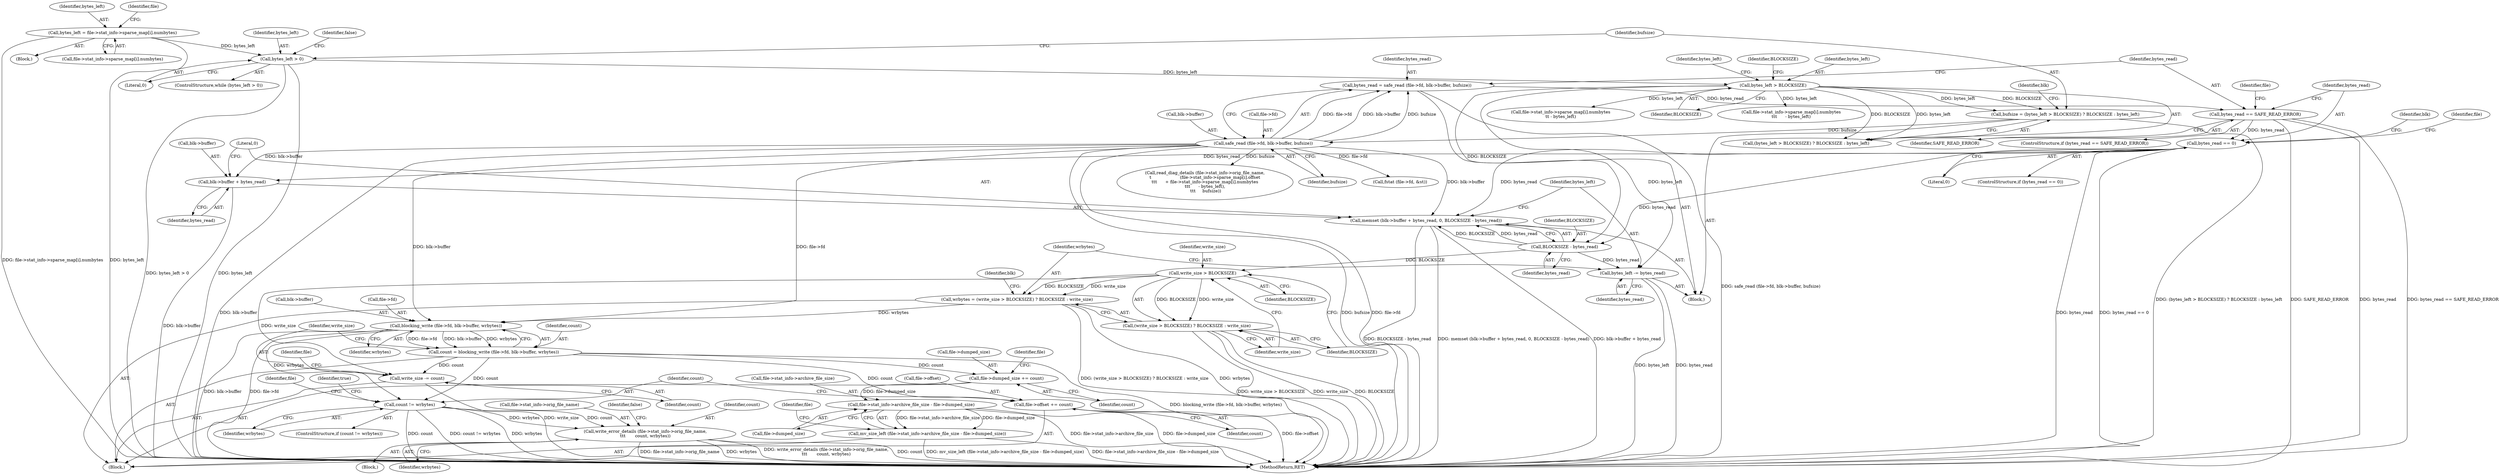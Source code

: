 digraph "0_savannah_c15c42ccd1e2377945fd0414eca1a49294bff454@API" {
"1000162" [label="(Call,bytes_read == SAFE_READ_ERROR)"];
"1000151" [label="(Call,bytes_read = safe_read (file->fd, blk->buffer, bufsize))"];
"1000153" [label="(Call,safe_read (file->fd, blk->buffer, bufsize))"];
"1000139" [label="(Call,bufsize = (bytes_left > BLOCKSIZE) ? BLOCKSIZE : bytes_left)"];
"1000142" [label="(Call,bytes_left > BLOCKSIZE)"];
"1000134" [label="(Call,bytes_left > 0)"];
"1000107" [label="(Call,bytes_left = file->stat_info->sparse_map[i].numbytes)"];
"1000198" [label="(Call,bytes_read == 0)"];
"1000287" [label="(Call,memset (blk->buffer + bytes_read, 0, BLOCKSIZE - bytes_read))"];
"1000288" [label="(Call,blk->buffer + bytes_read)"];
"1000294" [label="(Call,BLOCKSIZE - bytes_read)"];
"1000297" [label="(Call,bytes_left -= bytes_read)"];
"1000306" [label="(Call,write_size > BLOCKSIZE)"];
"1000303" [label="(Call,wrbytes = (write_size > BLOCKSIZE) ? BLOCKSIZE : write_size)"];
"1000332" [label="(Call,blocking_write (file->fd, blk->buffer, wrbytes))"];
"1000330" [label="(Call,count = blocking_write (file->fd, blk->buffer, wrbytes))"];
"1000340" [label="(Call,write_size -= count)"];
"1000343" [label="(Call,file->dumped_size += count)"];
"1000349" [label="(Call,file->stat_info->archive_file_size - file->dumped_size)"];
"1000348" [label="(Call,mv_size_left (file->stat_info->archive_file_size - file->dumped_size))"];
"1000358" [label="(Call,file->offset += count)"];
"1000364" [label="(Call,count != wrbytes)"];
"1000368" [label="(Call,write_error_details (file->stat_info->orig_file_name,\n\t\t\t       count, wrbytes))"];
"1000305" [label="(Call,(write_size > BLOCKSIZE) ? BLOCKSIZE : write_size)"];
"1000342" [label="(Identifier,count)"];
"1000309" [label="(Identifier,BLOCKSIZE)"];
"1000375" [label="(Identifier,wrbytes)"];
"1000107" [label="(Call,bytes_left = file->stat_info->sparse_map[i].numbytes)"];
"1000290" [label="(Identifier,blk)"];
"1000299" [label="(Identifier,bytes_read)"];
"1000360" [label="(Identifier,file)"];
"1000340" [label="(Call,write_size -= count)"];
"1000109" [label="(Call,file->stat_info->sparse_map[i].numbytes)"];
"1000108" [label="(Identifier,bytes_left)"];
"1000382" [label="(Identifier,false)"];
"1000166" [label="(Call,read_diag_details (file->stat_info->orig_file_name,\n\t                     (file->stat_info->sparse_map[i].offset\n\t\t\t      + file->stat_info->sparse_map[i].numbytes\n\t\t\t      - bytes_left),\n \t\t\t     bufsize))"];
"1000292" [label="(Identifier,bytes_read)"];
"1000371" [label="(Identifier,file)"];
"1000362" [label="(Identifier,count)"];
"1000144" [label="(Identifier,BLOCKSIZE)"];
"1000347" [label="(Identifier,count)"];
"1000152" [label="(Identifier,bytes_read)"];
"1000293" [label="(Literal,0)"];
"1000300" [label="(Block,)"];
"1000358" [label="(Call,file->offset += count)"];
"1000288" [label="(Call,blk->buffer + bytes_read)"];
"1000305" [label="(Call,(write_size > BLOCKSIZE) ? BLOCKSIZE : write_size)"];
"1000330" [label="(Call,count = blocking_write (file->fd, blk->buffer, wrbytes))"];
"1000307" [label="(Identifier,write_size)"];
"1000200" [label="(Literal,0)"];
"1000134" [label="(Call,bytes_left > 0)"];
"1000359" [label="(Call,file->offset)"];
"1000310" [label="(Identifier,write_size)"];
"1000287" [label="(Call,memset (blk->buffer + bytes_read, 0, BLOCKSIZE - bytes_read))"];
"1000343" [label="(Call,file->dumped_size += count)"];
"1000336" [label="(Call,blk->buffer)"];
"1000146" [label="(Identifier,bytes_left)"];
"1000182" [label="(Call,file->stat_info->sparse_map[i].numbytes\n\t\t\t      - bytes_left)"];
"1000295" [label="(Identifier,BLOCKSIZE)"];
"1000349" [label="(Call,file->stat_info->archive_file_size - file->dumped_size)"];
"1000308" [label="(Identifier,BLOCKSIZE)"];
"1000121" [label="(Identifier,file)"];
"1000332" [label="(Call,blocking_write (file->fd, blk->buffer, wrbytes))"];
"1000209" [label="(Identifier,file)"];
"1000313" [label="(Identifier,blk)"];
"1000145" [label="(Identifier,BLOCKSIZE)"];
"1000169" [label="(Identifier,file)"];
"1000369" [label="(Call,file->stat_info->orig_file_name)"];
"1000348" [label="(Call,mv_size_left (file->stat_info->archive_file_size - file->dumped_size))"];
"1000142" [label="(Call,bytes_left > BLOCKSIZE)"];
"1000135" [label="(Identifier,bytes_left)"];
"1000248" [label="(Call,file->stat_info->sparse_map[i].numbytes\n\t\t - bytes_left)"];
"1000141" [label="(Call,(bytes_left > BLOCKSIZE) ? BLOCKSIZE : bytes_left)"];
"1000199" [label="(Identifier,bytes_read)"];
"1000366" [label="(Identifier,wrbytes)"];
"1000143" [label="(Identifier,bytes_left)"];
"1000350" [label="(Call,file->stat_info->archive_file_size)"];
"1000344" [label="(Call,file->dumped_size)"];
"1000355" [label="(Call,file->dumped_size)"];
"1000163" [label="(Identifier,bytes_read)"];
"1000379" [label="(Identifier,true)"];
"1000149" [label="(Identifier,blk)"];
"1000341" [label="(Identifier,write_size)"];
"1000367" [label="(Block,)"];
"1000339" [label="(Identifier,wrbytes)"];
"1000333" [label="(Call,file->fd)"];
"1000368" [label="(Call,write_error_details (file->stat_info->orig_file_name,\n\t\t\t       count, wrbytes))"];
"1000157" [label="(Call,blk->buffer)"];
"1000507" [label="(MethodReturn,RET)"];
"1000139" [label="(Call,bufsize = (bytes_left > BLOCKSIZE) ? BLOCKSIZE : bytes_left)"];
"1000297" [label="(Call,bytes_left -= bytes_read)"];
"1000294" [label="(Call,BLOCKSIZE - bytes_read)"];
"1000377" [label="(Identifier,false)"];
"1000153" [label="(Call,safe_read (file->fd, blk->buffer, bufsize))"];
"1000298" [label="(Identifier,bytes_left)"];
"1000304" [label="(Identifier,wrbytes)"];
"1000140" [label="(Identifier,bufsize)"];
"1000345" [label="(Identifier,file)"];
"1000306" [label="(Call,write_size > BLOCKSIZE)"];
"1000198" [label="(Call,bytes_read == 0)"];
"1000154" [label="(Call,file->fd)"];
"1000289" [label="(Call,blk->buffer)"];
"1000104" [label="(Block,)"];
"1000364" [label="(Call,count != wrbytes)"];
"1000161" [label="(ControlStructure,if (bytes_read == SAFE_READ_ERROR))"];
"1000162" [label="(Call,bytes_read == SAFE_READ_ERROR)"];
"1000352" [label="(Identifier,file)"];
"1000303" [label="(Call,wrbytes = (write_size > BLOCKSIZE) ? BLOCKSIZE : write_size)"];
"1000363" [label="(ControlStructure,if (count != wrbytes))"];
"1000197" [label="(ControlStructure,if (bytes_read == 0))"];
"1000365" [label="(Identifier,count)"];
"1000136" [label="(Literal,0)"];
"1000164" [label="(Identifier,SAFE_READ_ERROR)"];
"1000331" [label="(Identifier,count)"];
"1000137" [label="(Block,)"];
"1000296" [label="(Identifier,bytes_read)"];
"1000374" [label="(Identifier,count)"];
"1000133" [label="(ControlStructure,while (bytes_left > 0))"];
"1000160" [label="(Identifier,bufsize)"];
"1000151" [label="(Call,bytes_read = safe_read (file->fd, blk->buffer, bufsize))"];
"1000207" [label="(Call,fstat (file->fd, &st))"];
"1000162" -> "1000161"  [label="AST: "];
"1000162" -> "1000164"  [label="CFG: "];
"1000163" -> "1000162"  [label="AST: "];
"1000164" -> "1000162"  [label="AST: "];
"1000169" -> "1000162"  [label="CFG: "];
"1000199" -> "1000162"  [label="CFG: "];
"1000162" -> "1000507"  [label="DDG: SAFE_READ_ERROR"];
"1000162" -> "1000507"  [label="DDG: bytes_read"];
"1000162" -> "1000507"  [label="DDG: bytes_read == SAFE_READ_ERROR"];
"1000151" -> "1000162"  [label="DDG: bytes_read"];
"1000162" -> "1000198"  [label="DDG: bytes_read"];
"1000151" -> "1000137"  [label="AST: "];
"1000151" -> "1000153"  [label="CFG: "];
"1000152" -> "1000151"  [label="AST: "];
"1000153" -> "1000151"  [label="AST: "];
"1000163" -> "1000151"  [label="CFG: "];
"1000151" -> "1000507"  [label="DDG: safe_read (file->fd, blk->buffer, bufsize)"];
"1000153" -> "1000151"  [label="DDG: file->fd"];
"1000153" -> "1000151"  [label="DDG: blk->buffer"];
"1000153" -> "1000151"  [label="DDG: bufsize"];
"1000153" -> "1000160"  [label="CFG: "];
"1000154" -> "1000153"  [label="AST: "];
"1000157" -> "1000153"  [label="AST: "];
"1000160" -> "1000153"  [label="AST: "];
"1000153" -> "1000507"  [label="DDG: blk->buffer"];
"1000153" -> "1000507"  [label="DDG: bufsize"];
"1000153" -> "1000507"  [label="DDG: file->fd"];
"1000139" -> "1000153"  [label="DDG: bufsize"];
"1000153" -> "1000166"  [label="DDG: bufsize"];
"1000153" -> "1000207"  [label="DDG: file->fd"];
"1000153" -> "1000287"  [label="DDG: blk->buffer"];
"1000153" -> "1000288"  [label="DDG: blk->buffer"];
"1000153" -> "1000332"  [label="DDG: file->fd"];
"1000153" -> "1000332"  [label="DDG: blk->buffer"];
"1000139" -> "1000137"  [label="AST: "];
"1000139" -> "1000141"  [label="CFG: "];
"1000140" -> "1000139"  [label="AST: "];
"1000141" -> "1000139"  [label="AST: "];
"1000149" -> "1000139"  [label="CFG: "];
"1000139" -> "1000507"  [label="DDG: (bytes_left > BLOCKSIZE) ? BLOCKSIZE : bytes_left"];
"1000142" -> "1000139"  [label="DDG: BLOCKSIZE"];
"1000142" -> "1000139"  [label="DDG: bytes_left"];
"1000142" -> "1000141"  [label="AST: "];
"1000142" -> "1000144"  [label="CFG: "];
"1000143" -> "1000142"  [label="AST: "];
"1000144" -> "1000142"  [label="AST: "];
"1000145" -> "1000142"  [label="CFG: "];
"1000146" -> "1000142"  [label="CFG: "];
"1000134" -> "1000142"  [label="DDG: bytes_left"];
"1000142" -> "1000141"  [label="DDG: BLOCKSIZE"];
"1000142" -> "1000141"  [label="DDG: bytes_left"];
"1000142" -> "1000182"  [label="DDG: bytes_left"];
"1000142" -> "1000248"  [label="DDG: bytes_left"];
"1000142" -> "1000294"  [label="DDG: BLOCKSIZE"];
"1000142" -> "1000297"  [label="DDG: bytes_left"];
"1000134" -> "1000133"  [label="AST: "];
"1000134" -> "1000136"  [label="CFG: "];
"1000135" -> "1000134"  [label="AST: "];
"1000136" -> "1000134"  [label="AST: "];
"1000140" -> "1000134"  [label="CFG: "];
"1000382" -> "1000134"  [label="CFG: "];
"1000134" -> "1000507"  [label="DDG: bytes_left > 0"];
"1000134" -> "1000507"  [label="DDG: bytes_left"];
"1000107" -> "1000134"  [label="DDG: bytes_left"];
"1000107" -> "1000104"  [label="AST: "];
"1000107" -> "1000109"  [label="CFG: "];
"1000108" -> "1000107"  [label="AST: "];
"1000109" -> "1000107"  [label="AST: "];
"1000121" -> "1000107"  [label="CFG: "];
"1000107" -> "1000507"  [label="DDG: bytes_left"];
"1000107" -> "1000507"  [label="DDG: file->stat_info->sparse_map[i].numbytes"];
"1000198" -> "1000197"  [label="AST: "];
"1000198" -> "1000200"  [label="CFG: "];
"1000199" -> "1000198"  [label="AST: "];
"1000200" -> "1000198"  [label="AST: "];
"1000209" -> "1000198"  [label="CFG: "];
"1000290" -> "1000198"  [label="CFG: "];
"1000198" -> "1000507"  [label="DDG: bytes_read"];
"1000198" -> "1000507"  [label="DDG: bytes_read == 0"];
"1000198" -> "1000287"  [label="DDG: bytes_read"];
"1000198" -> "1000288"  [label="DDG: bytes_read"];
"1000198" -> "1000294"  [label="DDG: bytes_read"];
"1000287" -> "1000137"  [label="AST: "];
"1000287" -> "1000294"  [label="CFG: "];
"1000288" -> "1000287"  [label="AST: "];
"1000293" -> "1000287"  [label="AST: "];
"1000294" -> "1000287"  [label="AST: "];
"1000298" -> "1000287"  [label="CFG: "];
"1000287" -> "1000507"  [label="DDG: BLOCKSIZE - bytes_read"];
"1000287" -> "1000507"  [label="DDG: memset (blk->buffer + bytes_read, 0, BLOCKSIZE - bytes_read)"];
"1000287" -> "1000507"  [label="DDG: blk->buffer + bytes_read"];
"1000294" -> "1000287"  [label="DDG: BLOCKSIZE"];
"1000294" -> "1000287"  [label="DDG: bytes_read"];
"1000288" -> "1000292"  [label="CFG: "];
"1000289" -> "1000288"  [label="AST: "];
"1000292" -> "1000288"  [label="AST: "];
"1000293" -> "1000288"  [label="CFG: "];
"1000288" -> "1000507"  [label="DDG: blk->buffer"];
"1000294" -> "1000296"  [label="CFG: "];
"1000295" -> "1000294"  [label="AST: "];
"1000296" -> "1000294"  [label="AST: "];
"1000294" -> "1000297"  [label="DDG: bytes_read"];
"1000294" -> "1000306"  [label="DDG: BLOCKSIZE"];
"1000297" -> "1000137"  [label="AST: "];
"1000297" -> "1000299"  [label="CFG: "];
"1000298" -> "1000297"  [label="AST: "];
"1000299" -> "1000297"  [label="AST: "];
"1000304" -> "1000297"  [label="CFG: "];
"1000297" -> "1000507"  [label="DDG: bytes_left"];
"1000297" -> "1000507"  [label="DDG: bytes_read"];
"1000306" -> "1000305"  [label="AST: "];
"1000306" -> "1000308"  [label="CFG: "];
"1000307" -> "1000306"  [label="AST: "];
"1000308" -> "1000306"  [label="AST: "];
"1000309" -> "1000306"  [label="CFG: "];
"1000310" -> "1000306"  [label="CFG: "];
"1000306" -> "1000303"  [label="DDG: BLOCKSIZE"];
"1000306" -> "1000303"  [label="DDG: write_size"];
"1000306" -> "1000305"  [label="DDG: BLOCKSIZE"];
"1000306" -> "1000305"  [label="DDG: write_size"];
"1000306" -> "1000340"  [label="DDG: write_size"];
"1000303" -> "1000300"  [label="AST: "];
"1000303" -> "1000305"  [label="CFG: "];
"1000304" -> "1000303"  [label="AST: "];
"1000305" -> "1000303"  [label="AST: "];
"1000313" -> "1000303"  [label="CFG: "];
"1000303" -> "1000507"  [label="DDG: wrbytes"];
"1000303" -> "1000507"  [label="DDG: (write_size > BLOCKSIZE) ? BLOCKSIZE : write_size"];
"1000303" -> "1000332"  [label="DDG: wrbytes"];
"1000332" -> "1000330"  [label="AST: "];
"1000332" -> "1000339"  [label="CFG: "];
"1000333" -> "1000332"  [label="AST: "];
"1000336" -> "1000332"  [label="AST: "];
"1000339" -> "1000332"  [label="AST: "];
"1000330" -> "1000332"  [label="CFG: "];
"1000332" -> "1000507"  [label="DDG: blk->buffer"];
"1000332" -> "1000507"  [label="DDG: file->fd"];
"1000332" -> "1000330"  [label="DDG: file->fd"];
"1000332" -> "1000330"  [label="DDG: blk->buffer"];
"1000332" -> "1000330"  [label="DDG: wrbytes"];
"1000332" -> "1000364"  [label="DDG: wrbytes"];
"1000330" -> "1000300"  [label="AST: "];
"1000331" -> "1000330"  [label="AST: "];
"1000341" -> "1000330"  [label="CFG: "];
"1000330" -> "1000507"  [label="DDG: blocking_write (file->fd, blk->buffer, wrbytes)"];
"1000330" -> "1000340"  [label="DDG: count"];
"1000330" -> "1000343"  [label="DDG: count"];
"1000330" -> "1000358"  [label="DDG: count"];
"1000330" -> "1000364"  [label="DDG: count"];
"1000340" -> "1000300"  [label="AST: "];
"1000340" -> "1000342"  [label="CFG: "];
"1000341" -> "1000340"  [label="AST: "];
"1000342" -> "1000340"  [label="AST: "];
"1000345" -> "1000340"  [label="CFG: "];
"1000340" -> "1000507"  [label="DDG: write_size"];
"1000343" -> "1000300"  [label="AST: "];
"1000343" -> "1000347"  [label="CFG: "];
"1000344" -> "1000343"  [label="AST: "];
"1000347" -> "1000343"  [label="AST: "];
"1000352" -> "1000343"  [label="CFG: "];
"1000343" -> "1000349"  [label="DDG: file->dumped_size"];
"1000349" -> "1000348"  [label="AST: "];
"1000349" -> "1000355"  [label="CFG: "];
"1000350" -> "1000349"  [label="AST: "];
"1000355" -> "1000349"  [label="AST: "];
"1000348" -> "1000349"  [label="CFG: "];
"1000349" -> "1000507"  [label="DDG: file->stat_info->archive_file_size"];
"1000349" -> "1000507"  [label="DDG: file->dumped_size"];
"1000349" -> "1000348"  [label="DDG: file->stat_info->archive_file_size"];
"1000349" -> "1000348"  [label="DDG: file->dumped_size"];
"1000348" -> "1000300"  [label="AST: "];
"1000360" -> "1000348"  [label="CFG: "];
"1000348" -> "1000507"  [label="DDG: file->stat_info->archive_file_size - file->dumped_size"];
"1000348" -> "1000507"  [label="DDG: mv_size_left (file->stat_info->archive_file_size - file->dumped_size)"];
"1000358" -> "1000300"  [label="AST: "];
"1000358" -> "1000362"  [label="CFG: "];
"1000359" -> "1000358"  [label="AST: "];
"1000362" -> "1000358"  [label="AST: "];
"1000365" -> "1000358"  [label="CFG: "];
"1000358" -> "1000507"  [label="DDG: file->offset"];
"1000364" -> "1000363"  [label="AST: "];
"1000364" -> "1000366"  [label="CFG: "];
"1000365" -> "1000364"  [label="AST: "];
"1000366" -> "1000364"  [label="AST: "];
"1000371" -> "1000364"  [label="CFG: "];
"1000379" -> "1000364"  [label="CFG: "];
"1000364" -> "1000507"  [label="DDG: count"];
"1000364" -> "1000507"  [label="DDG: count != wrbytes"];
"1000364" -> "1000507"  [label="DDG: wrbytes"];
"1000364" -> "1000368"  [label="DDG: count"];
"1000364" -> "1000368"  [label="DDG: wrbytes"];
"1000368" -> "1000367"  [label="AST: "];
"1000368" -> "1000375"  [label="CFG: "];
"1000369" -> "1000368"  [label="AST: "];
"1000374" -> "1000368"  [label="AST: "];
"1000375" -> "1000368"  [label="AST: "];
"1000377" -> "1000368"  [label="CFG: "];
"1000368" -> "1000507"  [label="DDG: file->stat_info->orig_file_name"];
"1000368" -> "1000507"  [label="DDG: wrbytes"];
"1000368" -> "1000507"  [label="DDG: write_error_details (file->stat_info->orig_file_name,\n\t\t\t       count, wrbytes)"];
"1000368" -> "1000507"  [label="DDG: count"];
"1000305" -> "1000309"  [label="CFG: "];
"1000305" -> "1000310"  [label="CFG: "];
"1000309" -> "1000305"  [label="AST: "];
"1000310" -> "1000305"  [label="AST: "];
"1000305" -> "1000507"  [label="DDG: write_size"];
"1000305" -> "1000507"  [label="DDG: BLOCKSIZE"];
"1000305" -> "1000507"  [label="DDG: write_size > BLOCKSIZE"];
}
